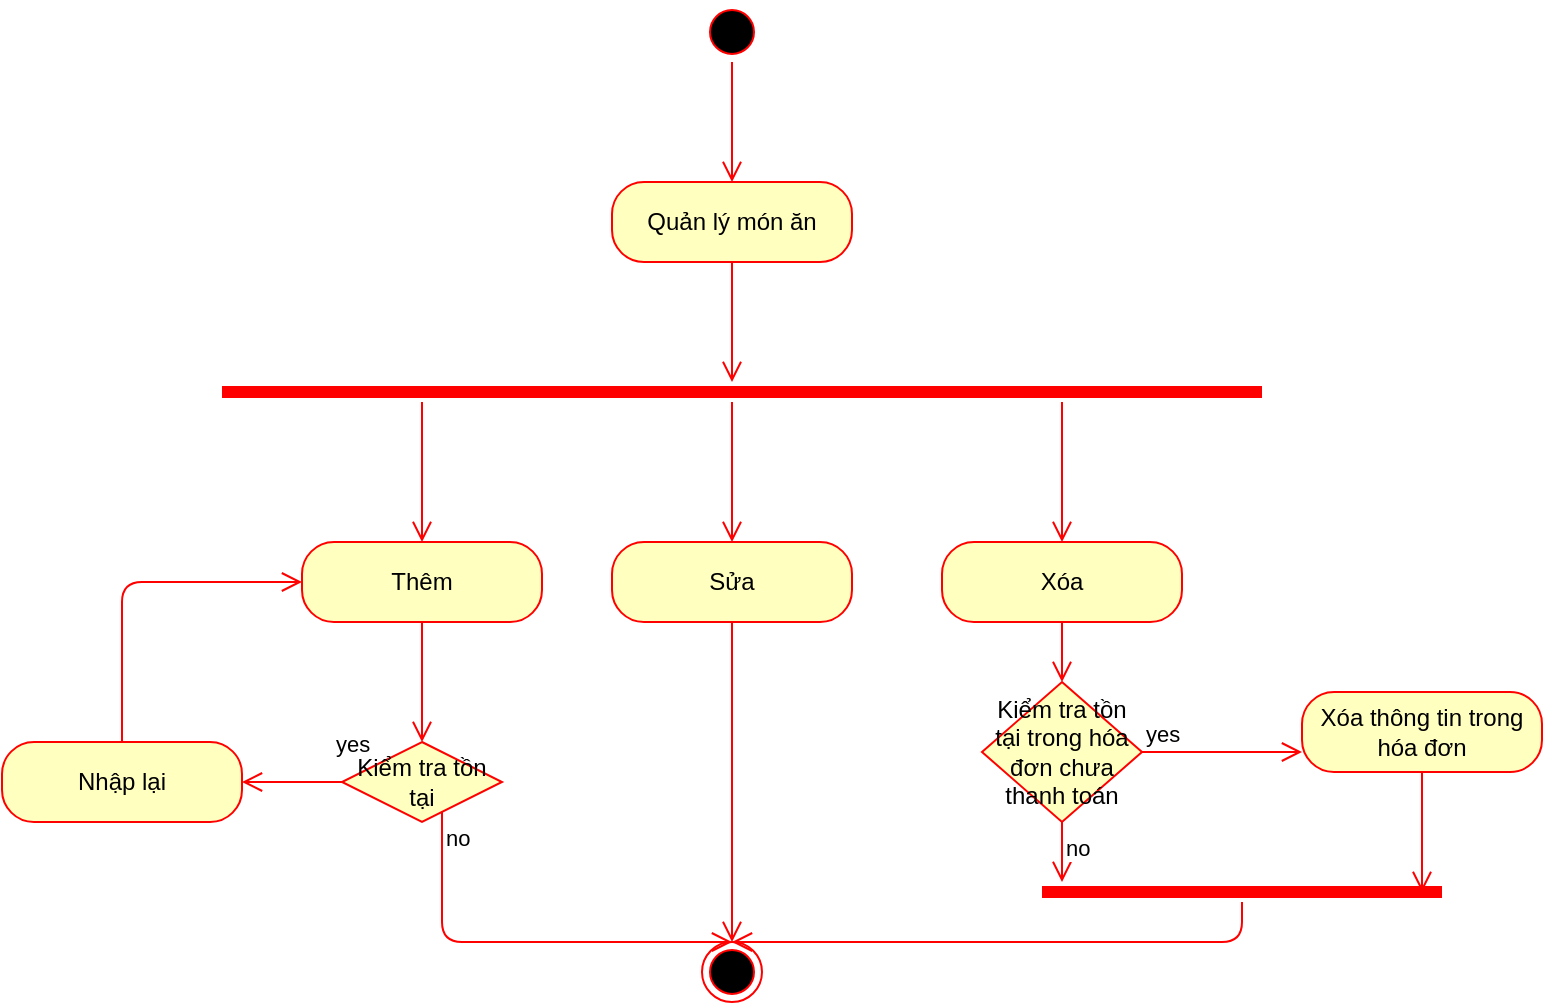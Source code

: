 <mxfile version="12.3.9" type="device" pages="1"><diagram id="Yzft8_cdyYSHOL12DrPz" name="Page-1"><mxGraphModel dx="2071" dy="588" grid="1" gridSize="10" guides="1" tooltips="1" connect="1" arrows="1" fold="1" page="1" pageScale="1" pageWidth="850" pageHeight="1100" math="0" shadow="0"><root><mxCell id="0"/><mxCell id="1" parent="0"/><mxCell id="iJrbaU_twCGwUi9GMpiV-1" value="" style="ellipse;html=1;shape=startState;fillColor=#000000;strokeColor=#ff0000;" vertex="1" parent="1"><mxGeometry x="330" y="20" width="30" height="30" as="geometry"/></mxCell><mxCell id="iJrbaU_twCGwUi9GMpiV-2" value="" style="edgeStyle=orthogonalEdgeStyle;html=1;verticalAlign=bottom;endArrow=open;endSize=8;strokeColor=#ff0000;" edge="1" source="iJrbaU_twCGwUi9GMpiV-1" parent="1"><mxGeometry relative="1" as="geometry"><mxPoint x="345" y="110" as="targetPoint"/></mxGeometry></mxCell><mxCell id="iJrbaU_twCGwUi9GMpiV-3" value="Quản lý món ăn" style="rounded=1;whiteSpace=wrap;html=1;arcSize=40;fontColor=#000000;fillColor=#ffffc0;strokeColor=#ff0000;" vertex="1" parent="1"><mxGeometry x="285" y="110" width="120" height="40" as="geometry"/></mxCell><mxCell id="iJrbaU_twCGwUi9GMpiV-4" value="" style="edgeStyle=orthogonalEdgeStyle;html=1;verticalAlign=bottom;endArrow=open;endSize=8;strokeColor=#ff0000;" edge="1" source="iJrbaU_twCGwUi9GMpiV-3" parent="1"><mxGeometry relative="1" as="geometry"><mxPoint x="345" y="210" as="targetPoint"/></mxGeometry></mxCell><mxCell id="iJrbaU_twCGwUi9GMpiV-5" value="" style="shape=line;html=1;strokeWidth=6;strokeColor=#ff0000;" vertex="1" parent="1"><mxGeometry x="245" y="210" width="200" height="10" as="geometry"/></mxCell><mxCell id="iJrbaU_twCGwUi9GMpiV-6" value="" style="edgeStyle=orthogonalEdgeStyle;html=1;verticalAlign=bottom;endArrow=open;endSize=8;strokeColor=#ff0000;" edge="1" source="iJrbaU_twCGwUi9GMpiV-5" parent="1"><mxGeometry relative="1" as="geometry"><mxPoint x="345" y="290" as="targetPoint"/></mxGeometry></mxCell><mxCell id="iJrbaU_twCGwUi9GMpiV-7" value="" style="shape=line;html=1;strokeWidth=6;strokeColor=#ff0000;" vertex="1" parent="1"><mxGeometry x="90" y="210" width="200" height="10" as="geometry"/></mxCell><mxCell id="iJrbaU_twCGwUi9GMpiV-8" value="" style="edgeStyle=orthogonalEdgeStyle;html=1;verticalAlign=bottom;endArrow=open;endSize=8;strokeColor=#ff0000;" edge="1" source="iJrbaU_twCGwUi9GMpiV-7" parent="1"><mxGeometry relative="1" as="geometry"><mxPoint x="190" y="290" as="targetPoint"/></mxGeometry></mxCell><mxCell id="iJrbaU_twCGwUi9GMpiV-9" value="" style="shape=line;html=1;strokeWidth=6;strokeColor=#ff0000;" vertex="1" parent="1"><mxGeometry x="410" y="210" width="200" height="10" as="geometry"/></mxCell><mxCell id="iJrbaU_twCGwUi9GMpiV-10" value="" style="edgeStyle=orthogonalEdgeStyle;html=1;verticalAlign=bottom;endArrow=open;endSize=8;strokeColor=#ff0000;" edge="1" source="iJrbaU_twCGwUi9GMpiV-9" parent="1"><mxGeometry relative="1" as="geometry"><mxPoint x="510" y="290" as="targetPoint"/></mxGeometry></mxCell><mxCell id="iJrbaU_twCGwUi9GMpiV-11" value="Thêm" style="rounded=1;whiteSpace=wrap;html=1;arcSize=40;fontColor=#000000;fillColor=#ffffc0;strokeColor=#ff0000;" vertex="1" parent="1"><mxGeometry x="130" y="290" width="120" height="40" as="geometry"/></mxCell><mxCell id="iJrbaU_twCGwUi9GMpiV-12" value="" style="edgeStyle=orthogonalEdgeStyle;html=1;verticalAlign=bottom;endArrow=open;endSize=8;strokeColor=#ff0000;" edge="1" source="iJrbaU_twCGwUi9GMpiV-11" parent="1"><mxGeometry relative="1" as="geometry"><mxPoint x="190" y="390" as="targetPoint"/></mxGeometry></mxCell><mxCell id="iJrbaU_twCGwUi9GMpiV-13" value="Sửa" style="rounded=1;whiteSpace=wrap;html=1;arcSize=40;fontColor=#000000;fillColor=#ffffc0;strokeColor=#ff0000;" vertex="1" parent="1"><mxGeometry x="285" y="290" width="120" height="40" as="geometry"/></mxCell><mxCell id="iJrbaU_twCGwUi9GMpiV-14" value="" style="edgeStyle=orthogonalEdgeStyle;html=1;verticalAlign=bottom;endArrow=open;endSize=8;strokeColor=#ff0000;entryX=0.5;entryY=0;entryDx=0;entryDy=0;" edge="1" source="iJrbaU_twCGwUi9GMpiV-13" parent="1" target="iJrbaU_twCGwUi9GMpiV-24"><mxGeometry relative="1" as="geometry"><mxPoint x="345" y="390" as="targetPoint"/></mxGeometry></mxCell><mxCell id="iJrbaU_twCGwUi9GMpiV-15" value="Xóa" style="rounded=1;whiteSpace=wrap;html=1;arcSize=40;fontColor=#000000;fillColor=#ffffc0;strokeColor=#ff0000;" vertex="1" parent="1"><mxGeometry x="450" y="290" width="120" height="40" as="geometry"/></mxCell><mxCell id="iJrbaU_twCGwUi9GMpiV-16" value="" style="edgeStyle=orthogonalEdgeStyle;html=1;verticalAlign=bottom;endArrow=open;endSize=8;strokeColor=#ff0000;" edge="1" source="iJrbaU_twCGwUi9GMpiV-15" parent="1"><mxGeometry relative="1" as="geometry"><mxPoint x="510" y="360" as="targetPoint"/></mxGeometry></mxCell><mxCell id="iJrbaU_twCGwUi9GMpiV-17" value="Kiểm tra tồn tại" style="rhombus;whiteSpace=wrap;html=1;fillColor=#ffffc0;strokeColor=#ff0000;" vertex="1" parent="1"><mxGeometry x="150" y="390" width="80" height="40" as="geometry"/></mxCell><mxCell id="iJrbaU_twCGwUi9GMpiV-18" value="yes" style="edgeStyle=orthogonalEdgeStyle;html=1;align=left;verticalAlign=bottom;endArrow=open;endSize=8;strokeColor=#ff0000;" edge="1" source="iJrbaU_twCGwUi9GMpiV-17" parent="1"><mxGeometry x="-0.778" y="-10" relative="1" as="geometry"><mxPoint x="100" y="410" as="targetPoint"/><mxPoint as="offset"/></mxGeometry></mxCell><mxCell id="iJrbaU_twCGwUi9GMpiV-19" value="no" style="edgeStyle=orthogonalEdgeStyle;html=1;align=left;verticalAlign=top;endArrow=open;endSize=8;strokeColor=#ff0000;entryX=0.5;entryY=0;entryDx=0;entryDy=0;" edge="1" source="iJrbaU_twCGwUi9GMpiV-17" parent="1" target="iJrbaU_twCGwUi9GMpiV-24"><mxGeometry x="-1" relative="1" as="geometry"><mxPoint x="190" y="490" as="targetPoint"/><Array as="points"><mxPoint x="200" y="490"/></Array></mxGeometry></mxCell><mxCell id="iJrbaU_twCGwUi9GMpiV-20" value="Nhập lại" style="rounded=1;whiteSpace=wrap;html=1;arcSize=40;fontColor=#000000;fillColor=#ffffc0;strokeColor=#ff0000;" vertex="1" parent="1"><mxGeometry x="-20" y="390" width="120" height="40" as="geometry"/></mxCell><mxCell id="iJrbaU_twCGwUi9GMpiV-21" value="" style="edgeStyle=orthogonalEdgeStyle;html=1;verticalAlign=bottom;endArrow=open;endSize=8;strokeColor=#ff0000;entryX=0;entryY=0.5;entryDx=0;entryDy=0;" edge="1" source="iJrbaU_twCGwUi9GMpiV-20" parent="1" target="iJrbaU_twCGwUi9GMpiV-11"><mxGeometry relative="1" as="geometry"><mxPoint x="40" y="490" as="targetPoint"/><Array as="points"><mxPoint x="40" y="310"/></Array></mxGeometry></mxCell><mxCell id="iJrbaU_twCGwUi9GMpiV-24" value="" style="ellipse;html=1;shape=endState;fillColor=#000000;strokeColor=#ff0000;" vertex="1" parent="1"><mxGeometry x="330" y="490" width="30" height="30" as="geometry"/></mxCell><mxCell id="iJrbaU_twCGwUi9GMpiV-32" value="Kiểm tra tồn tại trong hóa đơn chưa thanh toán" style="rhombus;whiteSpace=wrap;html=1;fillColor=#ffffc0;strokeColor=#ff0000;" vertex="1" parent="1"><mxGeometry x="470" y="360" width="80" height="70" as="geometry"/></mxCell><mxCell id="iJrbaU_twCGwUi9GMpiV-33" value="yes" style="edgeStyle=orthogonalEdgeStyle;html=1;align=left;verticalAlign=bottom;endArrow=open;endSize=8;strokeColor=#ff0000;" edge="1" source="iJrbaU_twCGwUi9GMpiV-32" parent="1"><mxGeometry x="-1" relative="1" as="geometry"><mxPoint x="630" y="395" as="targetPoint"/><Array as="points"><mxPoint x="630" y="395"/><mxPoint x="630" y="395"/></Array></mxGeometry></mxCell><mxCell id="iJrbaU_twCGwUi9GMpiV-34" value="no" style="edgeStyle=orthogonalEdgeStyle;html=1;align=left;verticalAlign=top;endArrow=open;endSize=8;strokeColor=#ff0000;" edge="1" source="iJrbaU_twCGwUi9GMpiV-32" parent="1"><mxGeometry x="-1" relative="1" as="geometry"><mxPoint x="510" y="460" as="targetPoint"/></mxGeometry></mxCell><mxCell id="iJrbaU_twCGwUi9GMpiV-36" value="" style="shape=line;html=1;strokeWidth=6;strokeColor=#ff0000;" vertex="1" parent="1"><mxGeometry x="500" y="460" width="200" height="10" as="geometry"/></mxCell><mxCell id="iJrbaU_twCGwUi9GMpiV-37" value="" style="edgeStyle=orthogonalEdgeStyle;html=1;verticalAlign=bottom;endArrow=open;endSize=8;strokeColor=#ff0000;entryX=0.5;entryY=0;entryDx=0;entryDy=0;" edge="1" source="iJrbaU_twCGwUi9GMpiV-36" parent="1" target="iJrbaU_twCGwUi9GMpiV-24"><mxGeometry relative="1" as="geometry"><mxPoint x="600" y="540" as="targetPoint"/><Array as="points"><mxPoint x="600" y="490"/></Array></mxGeometry></mxCell><mxCell id="iJrbaU_twCGwUi9GMpiV-38" value="Xóa thông tin trong hóa đơn" style="rounded=1;whiteSpace=wrap;html=1;arcSize=40;fontColor=#000000;fillColor=#ffffc0;strokeColor=#ff0000;" vertex="1" parent="1"><mxGeometry x="630" y="365" width="120" height="40" as="geometry"/></mxCell><mxCell id="iJrbaU_twCGwUi9GMpiV-39" value="" style="edgeStyle=orthogonalEdgeStyle;html=1;verticalAlign=bottom;endArrow=open;endSize=8;strokeColor=#ff0000;" edge="1" source="iJrbaU_twCGwUi9GMpiV-38" parent="1"><mxGeometry relative="1" as="geometry"><mxPoint x="690" y="465" as="targetPoint"/></mxGeometry></mxCell></root></mxGraphModel></diagram></mxfile>